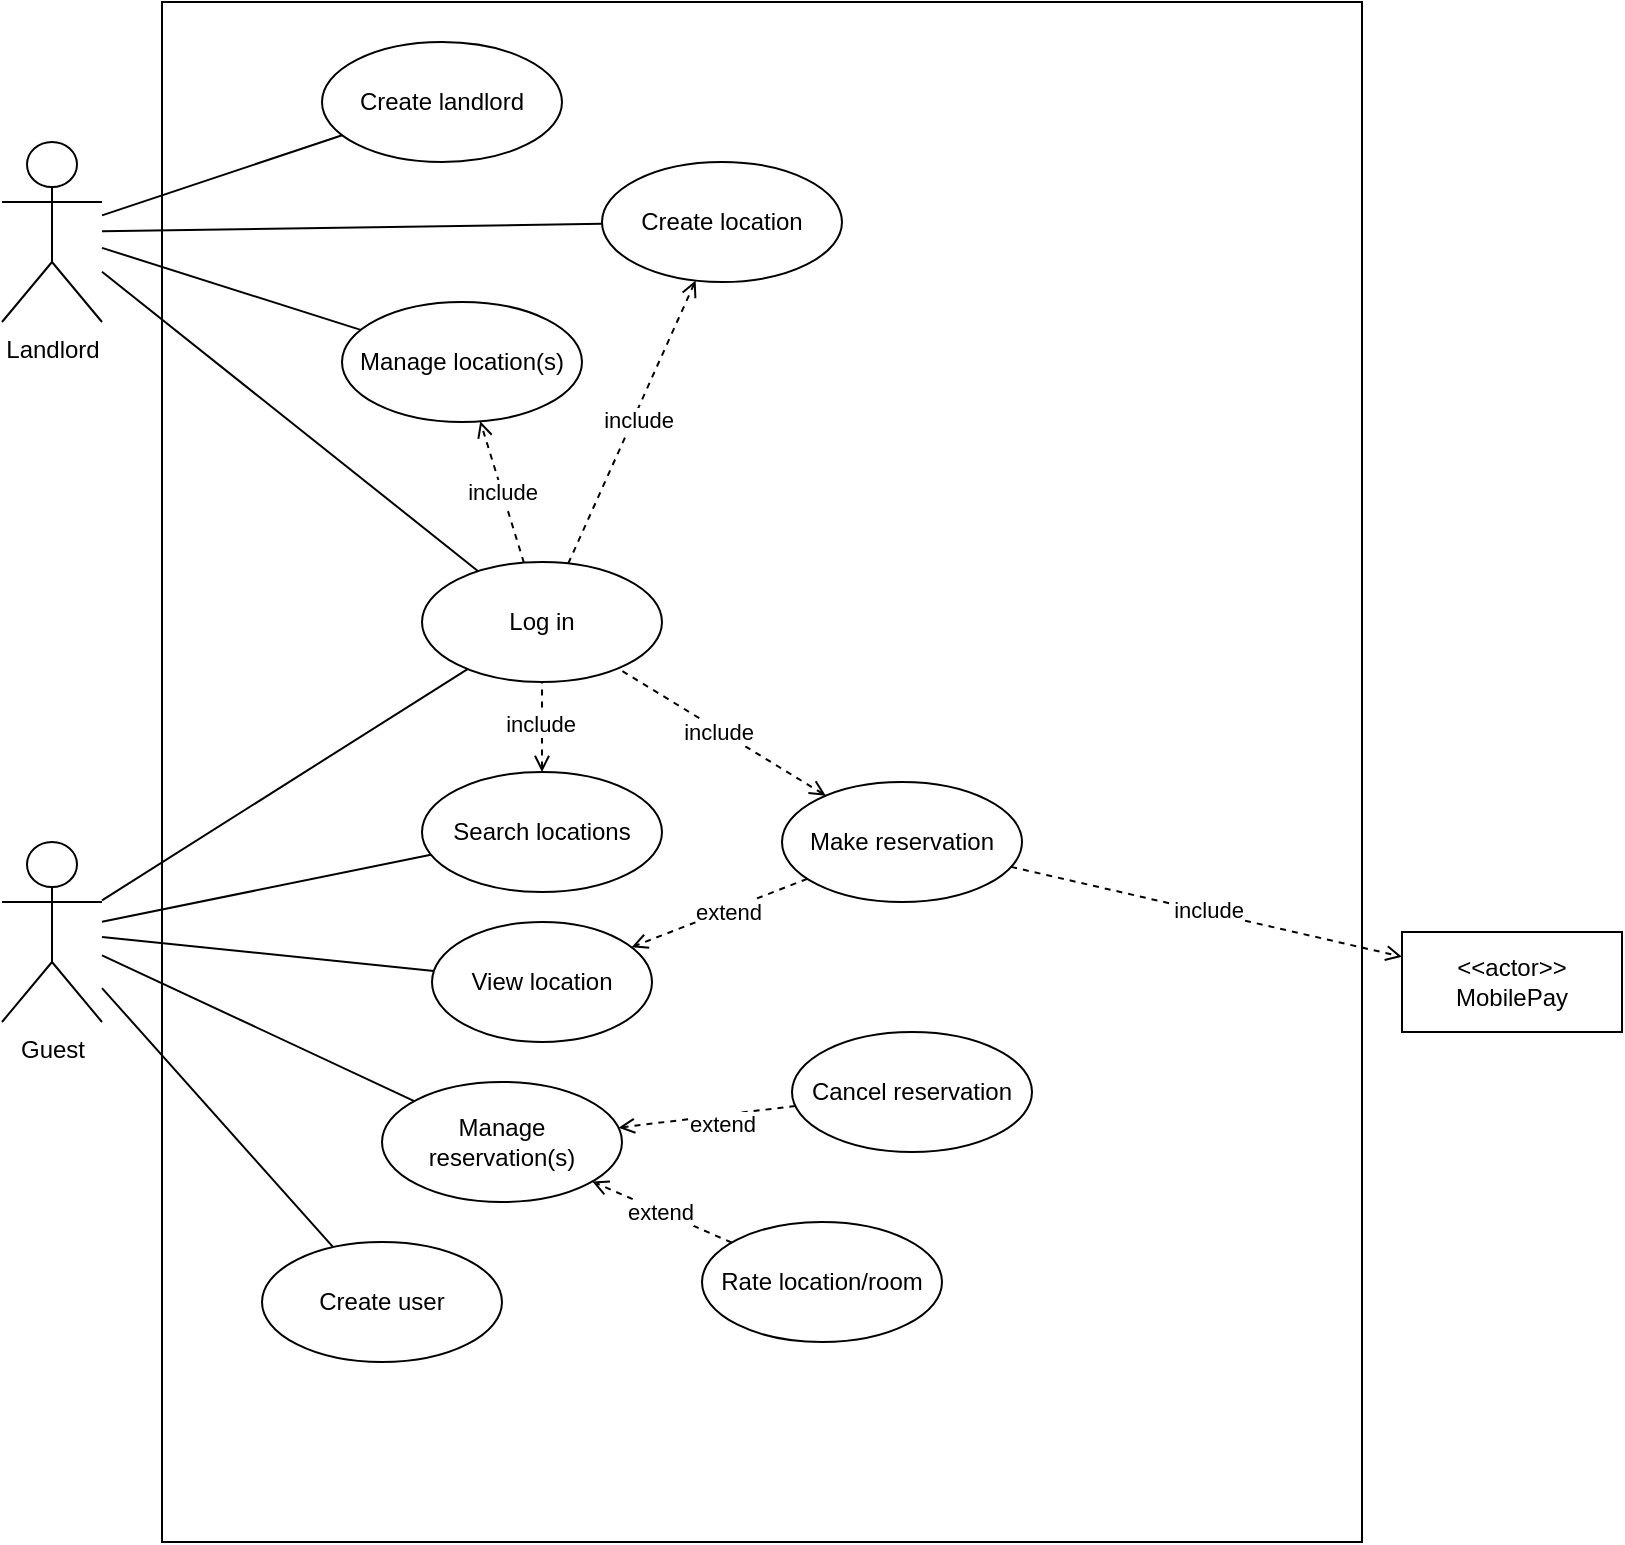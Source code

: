 <mxfile version="21.6.5" type="device">
  <diagram name="Page-1" id="q43t5NBVbCL899aClmEW">
    <mxGraphModel dx="1219" dy="713" grid="1" gridSize="10" guides="1" tooltips="1" connect="1" arrows="1" fold="1" page="1" pageScale="1" pageWidth="850" pageHeight="1100" math="0" shadow="0">
      <root>
        <mxCell id="0" />
        <mxCell id="1" parent="0" />
        <mxCell id="-PSau8nAt188wSu253ha-28" value="" style="rounded=0;whiteSpace=wrap;html=1;" parent="1" vertex="1">
          <mxGeometry x="110" y="170" width="600" height="770" as="geometry" />
        </mxCell>
        <mxCell id="-PSau8nAt188wSu253ha-1" style="rounded=0;orthogonalLoop=1;jettySize=auto;html=1;endArrow=none;endFill=0;" parent="1" source="aEcpFJmYFWradgYmW5tA-1" target="aEcpFJmYFWradgYmW5tA-5" edge="1">
          <mxGeometry relative="1" as="geometry" />
        </mxCell>
        <mxCell id="-PSau8nAt188wSu253ha-2" style="rounded=0;orthogonalLoop=1;jettySize=auto;html=1;endArrow=none;endFill=0;" parent="1" source="aEcpFJmYFWradgYmW5tA-1" target="aEcpFJmYFWradgYmW5tA-11" edge="1">
          <mxGeometry relative="1" as="geometry" />
        </mxCell>
        <mxCell id="-PSau8nAt188wSu253ha-3" style="rounded=0;orthogonalLoop=1;jettySize=auto;html=1;endArrow=none;endFill=0;" parent="1" source="aEcpFJmYFWradgYmW5tA-1" target="aEcpFJmYFWradgYmW5tA-7" edge="1">
          <mxGeometry relative="1" as="geometry" />
        </mxCell>
        <mxCell id="-PSau8nAt188wSu253ha-4" style="rounded=0;orthogonalLoop=1;jettySize=auto;html=1;endArrow=none;endFill=0;" parent="1" source="aEcpFJmYFWradgYmW5tA-1" target="aEcpFJmYFWradgYmW5tA-8" edge="1">
          <mxGeometry relative="1" as="geometry" />
        </mxCell>
        <mxCell id="-PSau8nAt188wSu253ha-9" style="rounded=0;orthogonalLoop=1;jettySize=auto;html=1;endArrow=none;endFill=0;" parent="1" source="aEcpFJmYFWradgYmW5tA-1" target="-PSau8nAt188wSu253ha-8" edge="1">
          <mxGeometry relative="1" as="geometry" />
        </mxCell>
        <mxCell id="aEcpFJmYFWradgYmW5tA-1" value="Guest" style="shape=umlActor;verticalLabelPosition=bottom;verticalAlign=top;html=1;outlineConnect=0;" parent="1" vertex="1">
          <mxGeometry x="30" y="590" width="50" height="90" as="geometry" />
        </mxCell>
        <mxCell id="-PSau8nAt188wSu253ha-5" style="rounded=0;orthogonalLoop=1;jettySize=auto;html=1;endArrow=none;endFill=0;" parent="1" source="aEcpFJmYFWradgYmW5tA-2" target="aEcpFJmYFWradgYmW5tA-9" edge="1">
          <mxGeometry relative="1" as="geometry" />
        </mxCell>
        <mxCell id="-PSau8nAt188wSu253ha-6" style="rounded=0;orthogonalLoop=1;jettySize=auto;html=1;endArrow=none;endFill=0;" parent="1" source="aEcpFJmYFWradgYmW5tA-2" target="aEcpFJmYFWradgYmW5tA-13" edge="1">
          <mxGeometry relative="1" as="geometry" />
        </mxCell>
        <mxCell id="-PSau8nAt188wSu253ha-10" style="rounded=0;orthogonalLoop=1;jettySize=auto;html=1;endArrow=none;endFill=0;" parent="1" source="aEcpFJmYFWradgYmW5tA-2" target="-PSau8nAt188wSu253ha-7" edge="1">
          <mxGeometry relative="1" as="geometry" />
        </mxCell>
        <mxCell id="-PSau8nAt188wSu253ha-25" style="rounded=0;orthogonalLoop=1;jettySize=auto;html=1;endArrow=none;endFill=0;" parent="1" source="aEcpFJmYFWradgYmW5tA-2" target="aEcpFJmYFWradgYmW5tA-7" edge="1">
          <mxGeometry relative="1" as="geometry" />
        </mxCell>
        <mxCell id="aEcpFJmYFWradgYmW5tA-2" value="Landlord" style="shape=umlActor;verticalLabelPosition=bottom;verticalAlign=top;html=1;outlineConnect=0;" parent="1" vertex="1">
          <mxGeometry x="30" y="240" width="50" height="90" as="geometry" />
        </mxCell>
        <mxCell id="-PSau8nAt188wSu253ha-16" style="rounded=0;orthogonalLoop=1;jettySize=auto;html=1;startArrow=open;startFill=0;endArrow=none;endFill=0;dashed=1;" parent="1" source="aEcpFJmYFWradgYmW5tA-5" target="aEcpFJmYFWradgYmW5tA-7" edge="1">
          <mxGeometry relative="1" as="geometry" />
        </mxCell>
        <mxCell id="-PSau8nAt188wSu253ha-17" value="include" style="edgeLabel;html=1;align=center;verticalAlign=middle;resizable=0;points=[];" parent="-PSau8nAt188wSu253ha-16" vertex="1" connectable="0">
          <mxGeometry x="0.071" y="1" relative="1" as="geometry">
            <mxPoint as="offset" />
          </mxGeometry>
        </mxCell>
        <mxCell id="aEcpFJmYFWradgYmW5tA-5" value="Search locations" style="ellipse;whiteSpace=wrap;html=1;" parent="1" vertex="1">
          <mxGeometry x="240" y="555" width="120" height="60" as="geometry" />
        </mxCell>
        <mxCell id="-PSau8nAt188wSu253ha-18" style="rounded=0;orthogonalLoop=1;jettySize=auto;html=1;dashed=1;endArrow=open;endFill=0;" parent="1" source="aEcpFJmYFWradgYmW5tA-6" target="aEcpFJmYFWradgYmW5tA-8" edge="1">
          <mxGeometry relative="1" as="geometry" />
        </mxCell>
        <mxCell id="-PSau8nAt188wSu253ha-19" value="extend" style="edgeLabel;html=1;align=center;verticalAlign=middle;resizable=0;points=[];" parent="-PSau8nAt188wSu253ha-18" vertex="1" connectable="0">
          <mxGeometry x="0.174" y="2" relative="1" as="geometry">
            <mxPoint x="15" as="offset" />
          </mxGeometry>
        </mxCell>
        <mxCell id="aEcpFJmYFWradgYmW5tA-6" value="Cancel reservation" style="ellipse;whiteSpace=wrap;html=1;" parent="1" vertex="1">
          <mxGeometry x="425" y="685" width="120" height="60" as="geometry" />
        </mxCell>
        <mxCell id="-PSau8nAt188wSu253ha-21" style="rounded=0;orthogonalLoop=1;jettySize=auto;html=1;dashed=1;endArrow=open;endFill=0;" parent="1" source="aEcpFJmYFWradgYmW5tA-7" target="aEcpFJmYFWradgYmW5tA-9" edge="1">
          <mxGeometry relative="1" as="geometry" />
        </mxCell>
        <mxCell id="-PSau8nAt188wSu253ha-22" value="include" style="edgeLabel;html=1;align=center;verticalAlign=middle;resizable=0;points=[];" parent="-PSau8nAt188wSu253ha-21" vertex="1" connectable="0">
          <mxGeometry x="0.022" y="-2" relative="1" as="geometry">
            <mxPoint as="offset" />
          </mxGeometry>
        </mxCell>
        <mxCell id="-PSau8nAt188wSu253ha-23" style="rounded=0;orthogonalLoop=1;jettySize=auto;html=1;dashed=1;endArrow=open;endFill=0;" parent="1" source="aEcpFJmYFWradgYmW5tA-7" target="aEcpFJmYFWradgYmW5tA-13" edge="1">
          <mxGeometry relative="1" as="geometry">
            <Array as="points" />
          </mxGeometry>
        </mxCell>
        <mxCell id="-PSau8nAt188wSu253ha-24" value="include" style="edgeLabel;html=1;align=center;verticalAlign=middle;resizable=0;points=[];" parent="-PSau8nAt188wSu253ha-23" vertex="1" connectable="0">
          <mxGeometry x="0.027" y="3" relative="1" as="geometry">
            <mxPoint x="3" as="offset" />
          </mxGeometry>
        </mxCell>
        <mxCell id="aEcpFJmYFWradgYmW5tA-7" value="Log in" style="ellipse;whiteSpace=wrap;html=1;" parent="1" vertex="1">
          <mxGeometry x="240" y="450" width="120" height="60" as="geometry" />
        </mxCell>
        <mxCell id="aEcpFJmYFWradgYmW5tA-8" value="Manage &lt;br&gt;reservation(s)" style="ellipse;whiteSpace=wrap;html=1;" parent="1" vertex="1">
          <mxGeometry x="220" y="710" width="120" height="60" as="geometry" />
        </mxCell>
        <mxCell id="aEcpFJmYFWradgYmW5tA-9" value="Create location" style="ellipse;whiteSpace=wrap;html=1;" parent="1" vertex="1">
          <mxGeometry x="330" y="250" width="120" height="60" as="geometry" />
        </mxCell>
        <mxCell id="aEcpFJmYFWradgYmW5tA-11" value="View location" style="ellipse;whiteSpace=wrap;html=1;" parent="1" vertex="1">
          <mxGeometry x="245" y="630" width="110" height="60" as="geometry" />
        </mxCell>
        <mxCell id="aEcpFJmYFWradgYmW5tA-13" value="Manage location(s)" style="ellipse;whiteSpace=wrap;html=1;" parent="1" vertex="1">
          <mxGeometry x="200" y="320" width="120" height="60" as="geometry" />
        </mxCell>
        <mxCell id="-PSau8nAt188wSu253ha-7" value="Create landlord" style="ellipse;whiteSpace=wrap;html=1;" parent="1" vertex="1">
          <mxGeometry x="190" y="190" width="120" height="60" as="geometry" />
        </mxCell>
        <mxCell id="-PSau8nAt188wSu253ha-8" value="Create user" style="ellipse;whiteSpace=wrap;html=1;" parent="1" vertex="1">
          <mxGeometry x="160" y="790" width="120" height="60" as="geometry" />
        </mxCell>
        <mxCell id="-PSau8nAt188wSu253ha-12" style="rounded=0;orthogonalLoop=1;jettySize=auto;html=1;dashed=1;endArrow=open;endFill=0;" parent="1" source="-PSau8nAt188wSu253ha-11" target="aEcpFJmYFWradgYmW5tA-11" edge="1">
          <mxGeometry relative="1" as="geometry" />
        </mxCell>
        <mxCell id="-PSau8nAt188wSu253ha-13" value="extend" style="edgeLabel;html=1;align=center;verticalAlign=middle;resizable=0;points=[];" parent="-PSau8nAt188wSu253ha-12" vertex="1" connectable="0">
          <mxGeometry x="-0.021" relative="1" as="geometry">
            <mxPoint x="3" as="offset" />
          </mxGeometry>
        </mxCell>
        <mxCell id="-PSau8nAt188wSu253ha-14" style="rounded=0;orthogonalLoop=1;jettySize=auto;html=1;endArrow=none;endFill=0;dashed=1;startArrow=open;startFill=0;" parent="1" source="-PSau8nAt188wSu253ha-11" target="aEcpFJmYFWradgYmW5tA-7" edge="1">
          <mxGeometry relative="1" as="geometry" />
        </mxCell>
        <mxCell id="-PSau8nAt188wSu253ha-15" value="include" style="edgeLabel;html=1;align=center;verticalAlign=middle;resizable=0;points=[];" parent="-PSau8nAt188wSu253ha-14" vertex="1" connectable="0">
          <mxGeometry x="0.029" y="1" relative="1" as="geometry">
            <mxPoint as="offset" />
          </mxGeometry>
        </mxCell>
        <mxCell id="-PSau8nAt188wSu253ha-31" style="rounded=0;orthogonalLoop=1;jettySize=auto;html=1;dashed=1;endArrow=open;endFill=0;" parent="1" source="-PSau8nAt188wSu253ha-11" target="-PSau8nAt188wSu253ha-32" edge="1">
          <mxGeometry relative="1" as="geometry">
            <mxPoint x="418.73" y="149.681" as="targetPoint" />
          </mxGeometry>
        </mxCell>
        <mxCell id="-PSau8nAt188wSu253ha-33" value="include" style="edgeLabel;html=1;align=center;verticalAlign=middle;resizable=0;points=[];" parent="-PSau8nAt188wSu253ha-31" vertex="1" connectable="0">
          <mxGeometry x="0.006" y="1" relative="1" as="geometry">
            <mxPoint as="offset" />
          </mxGeometry>
        </mxCell>
        <mxCell id="-PSau8nAt188wSu253ha-11" value="Make reservation" style="ellipse;whiteSpace=wrap;html=1;" parent="1" vertex="1">
          <mxGeometry x="420" y="560" width="120" height="60" as="geometry" />
        </mxCell>
        <mxCell id="-PSau8nAt188wSu253ha-32" value="&amp;lt;&amp;lt;actor&amp;gt;&amp;gt;&lt;br&gt;MobilePay" style="html=1;whiteSpace=wrap;" parent="1" vertex="1">
          <mxGeometry x="730" y="635" width="110" height="50" as="geometry" />
        </mxCell>
        <mxCell id="meFT9aX54kap9FMEpev5-3" style="rounded=0;orthogonalLoop=1;jettySize=auto;html=1;dashed=1;endArrow=open;endFill=0;strokeColor=default;" edge="1" parent="1" source="meFT9aX54kap9FMEpev5-1" target="aEcpFJmYFWradgYmW5tA-8">
          <mxGeometry relative="1" as="geometry" />
        </mxCell>
        <mxCell id="meFT9aX54kap9FMEpev5-4" value="extend" style="edgeLabel;html=1;align=center;verticalAlign=middle;resizable=0;points=[];" vertex="1" connectable="0" parent="meFT9aX54kap9FMEpev5-3">
          <mxGeometry x="0.005" y="-3" relative="1" as="geometry">
            <mxPoint x="-2" y="2" as="offset" />
          </mxGeometry>
        </mxCell>
        <mxCell id="meFT9aX54kap9FMEpev5-1" value="Rate location/room" style="ellipse;whiteSpace=wrap;html=1;" vertex="1" parent="1">
          <mxGeometry x="380" y="780" width="120" height="60" as="geometry" />
        </mxCell>
      </root>
    </mxGraphModel>
  </diagram>
</mxfile>

